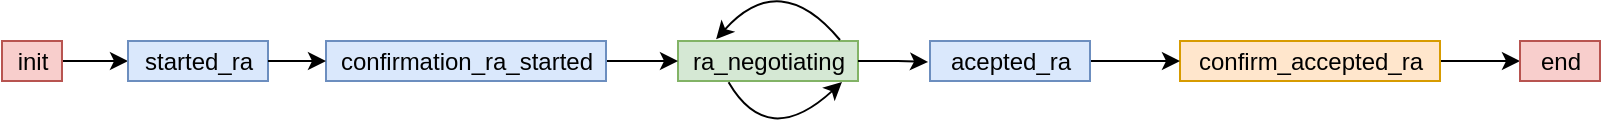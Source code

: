 <mxfile version="15.0.6" type="device"><diagram id="C2fSY1v2SiZeoUbDoYyL" name="Page-1"><mxGraphModel dx="1182" dy="624" grid="1" gridSize="10" guides="1" tooltips="1" connect="1" arrows="1" fold="1" page="1" pageScale="1" pageWidth="1169" pageHeight="827" math="0" shadow="0"><root><mxCell id="0"/><mxCell id="1" parent="0"/><mxCell id="UJEGGlrYhEfuyD7Dv8W8-1" value="ra_negotiating" style="text;html=1;align=center;verticalAlign=middle;resizable=0;points=[];autosize=1;strokeColor=#82b366;fillColor=#d5e8d4;" parent="1" vertex="1"><mxGeometry x="378" y="46.5" width="90" height="20" as="geometry"/></mxCell><mxCell id="eQEl-jDG589583yDmzQH-4" value="" style="edgeStyle=orthogonalEdgeStyle;rounded=0;orthogonalLoop=1;jettySize=auto;html=1;" parent="1" source="UJEGGlrYhEfuyD7Dv8W8-2" target="UJEGGlrYhEfuyD7Dv8W8-3" edge="1"><mxGeometry relative="1" as="geometry"/></mxCell><mxCell id="UJEGGlrYhEfuyD7Dv8W8-2" value="init" style="text;html=1;align=center;verticalAlign=middle;resizable=0;points=[];autosize=1;strokeColor=#b85450;fillColor=#f8cecc;" parent="1" vertex="1"><mxGeometry x="40" y="46.5" width="30" height="20" as="geometry"/></mxCell><mxCell id="UJEGGlrYhEfuyD7Dv8W8-3" value="started_ra" style="text;html=1;align=center;verticalAlign=middle;resizable=0;points=[];autosize=1;fillColor=#dae8fc;strokeColor=#6c8ebf;" parent="1" vertex="1"><mxGeometry x="103" y="46.5" width="70" height="20" as="geometry"/></mxCell><mxCell id="rcHqzNUh0UrlzgU6pwlb-16" style="edgeStyle=orthogonalEdgeStyle;rounded=0;orthogonalLoop=1;jettySize=auto;html=1;" parent="1" source="UJEGGlrYhEfuyD7Dv8W8-4" target="UJEGGlrYhEfuyD7Dv8W8-1" edge="1"><mxGeometry x="40" y="10" as="geometry"/></mxCell><mxCell id="UJEGGlrYhEfuyD7Dv8W8-4" value="confirmation_ra_started" style="text;html=1;align=center;verticalAlign=middle;resizable=0;points=[];autosize=1;strokeColor=#6c8ebf;fillColor=#dae8fc;" parent="1" vertex="1"><mxGeometry x="202" y="46.5" width="140" height="20" as="geometry"/></mxCell><mxCell id="rcHqzNUh0UrlzgU6pwlb-12" style="edgeStyle=orthogonalEdgeStyle;rounded=0;orthogonalLoop=1;jettySize=auto;html=1;" parent="1" source="UJEGGlrYhEfuyD7Dv8W8-3" target="UJEGGlrYhEfuyD7Dv8W8-4" edge="1"><mxGeometry x="40" y="10" as="geometry"/></mxCell><mxCell id="eQEl-jDG589583yDmzQH-1" value="" style="edgeStyle=orthogonalEdgeStyle;rounded=0;orthogonalLoop=1;jettySize=auto;html=1;" parent="1" source="UJEGGlrYhEfuyD7Dv8W8-8" target="rcHqzNUh0UrlzgU6pwlb-27" edge="1"><mxGeometry relative="1" as="geometry"/></mxCell><mxCell id="UJEGGlrYhEfuyD7Dv8W8-8" value="confirm_accepted_ra" style="text;html=1;align=center;verticalAlign=middle;resizable=0;points=[];autosize=1;strokeColor=#d79b00;fillColor=#ffe6cc;" parent="1" vertex="1"><mxGeometry x="629" y="46.5" width="130" height="20" as="geometry"/></mxCell><mxCell id="eQEl-jDG589583yDmzQH-3" value="" style="edgeStyle=orthogonalEdgeStyle;rounded=0;orthogonalLoop=1;jettySize=auto;html=1;" parent="1" source="UJEGGlrYhEfuyD7Dv8W8-12" target="UJEGGlrYhEfuyD7Dv8W8-8" edge="1"><mxGeometry relative="1" as="geometry"/></mxCell><mxCell id="UJEGGlrYhEfuyD7Dv8W8-12" value="acepted_ra" style="text;html=1;align=center;verticalAlign=middle;resizable=0;points=[];autosize=1;strokeColor=#6c8ebf;fillColor=#dae8fc;" parent="1" vertex="1"><mxGeometry x="504" y="46.5" width="80" height="20" as="geometry"/></mxCell><mxCell id="hafq-Gr6UXvVTQVAioO9-1" style="edgeStyle=orthogonalEdgeStyle;rounded=0;orthogonalLoop=1;jettySize=auto;html=1;entryX=-0.012;entryY=0.525;entryDx=0;entryDy=0;entryPerimeter=0;" parent="1" source="UJEGGlrYhEfuyD7Dv8W8-1" target="UJEGGlrYhEfuyD7Dv8W8-12" edge="1"><mxGeometry x="32" y="10" as="geometry"/></mxCell><mxCell id="rcHqzNUh0UrlzgU6pwlb-6" style="orthogonalLoop=1;jettySize=auto;html=1;curved=1;sourcePerimeterSpacing=5;targetPerimeterSpacing=5;startArrow=classic;startFill=1;endArrow=none;endFill=0;exitX=0.292;exitY=0.008;exitDx=0;exitDy=0;exitPerimeter=0;" parent="1" edge="1"><mxGeometry x="32" y="10" as="geometry"><Array as="points"><mxPoint x="429" y="10"/></Array><mxPoint x="397.04" y="45.66" as="sourcePoint"/><mxPoint x="459" y="46" as="targetPoint"/></mxGeometry></mxCell><mxCell id="rcHqzNUh0UrlzgU6pwlb-27" value="end" style="text;html=1;align=center;verticalAlign=middle;resizable=0;points=[];autosize=1;strokeColor=#b85450;fillColor=#f8cecc;" parent="1" vertex="1"><mxGeometry x="799" y="46.5" width="40" height="20" as="geometry"/></mxCell><mxCell id="hafq-Gr6UXvVTQVAioO9-6" value="" style="curved=1;endArrow=classic;html=1;exitX=0.281;exitY=1.034;exitDx=0;exitDy=0;exitPerimeter=0;" parent="1" source="UJEGGlrYhEfuyD7Dv8W8-1" edge="1"><mxGeometry x="32" y="10" width="50" height="50" as="geometry"><mxPoint x="540" y="41" as="sourcePoint"/><mxPoint x="460" y="67" as="targetPoint"/><Array as="points"><mxPoint x="423" y="101"/></Array></mxGeometry></mxCell></root></mxGraphModel></diagram></mxfile>